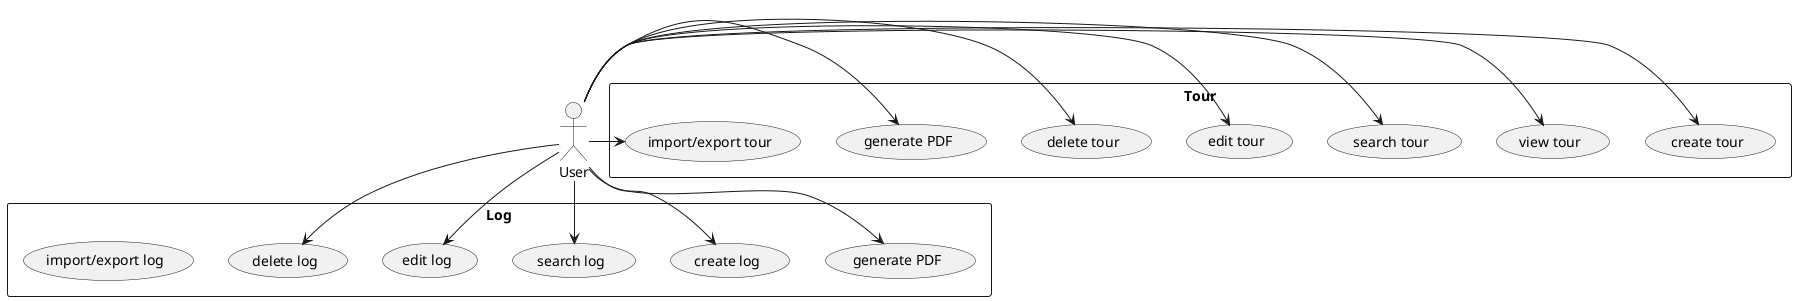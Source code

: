 @startuml

actor User

rectangle Tour{
    usecase "create tour" as UC1
    usecase "view tour" as UC2
    usecase "search tour" as UC3
    usecase "edit tour" as UC4
    usecase "delete tour" as UC5
    usecase "generate PDF" as UC6
    usecase "import/export tour" as UC11
}

rectangle Log{
    usecase "create log" as UC7
    usecase "search log" as UC8
    usecase "edit log" as UC9
    usecase "delete log" as UC10
    usecase "generate PDF" as UC12
    usecase "import/export log" as UC13
}

'make the rectangles Tour and Log underneath each other
'Tour -d-> Log
'Tour -r-> Log


User -> UC1
User -> UC2
User -> UC3
User -> UC4
User -> UC5
User -r-> UC6
User -d-> UC7
User -d-> UC8
User -d-> UC9
User -d-> UC10
User -r-> UC11
User -r-> UC12


@enduml